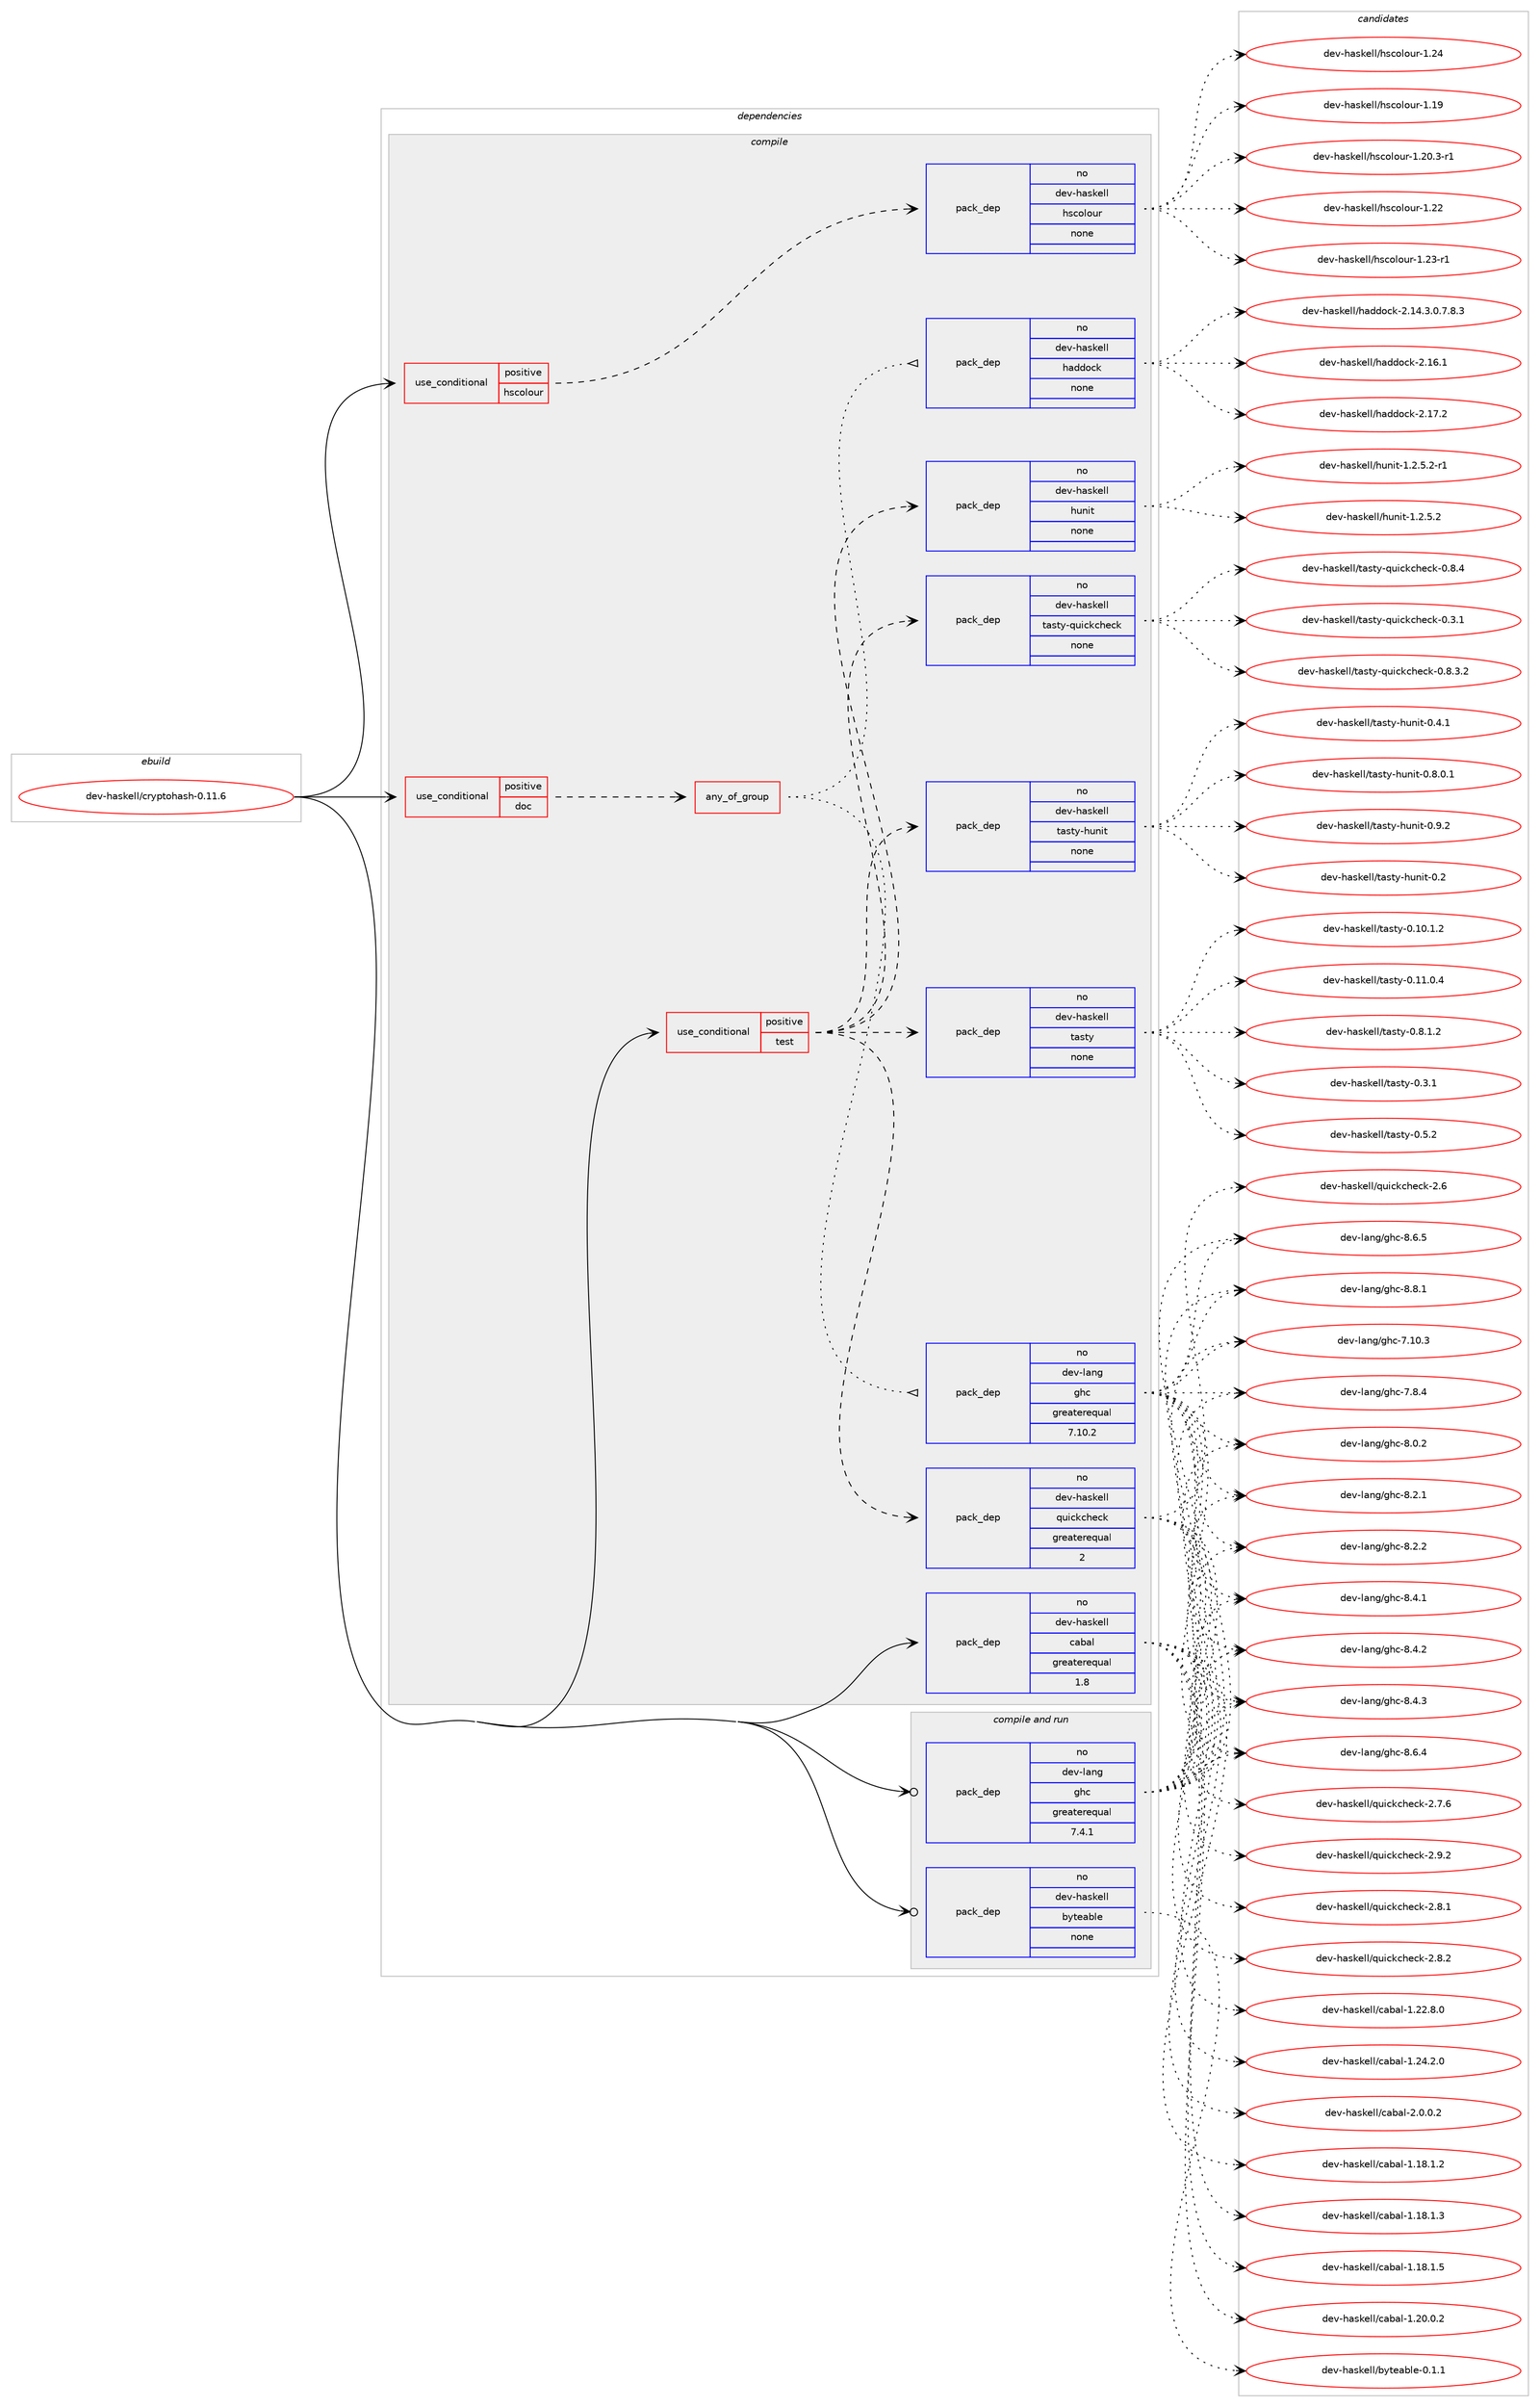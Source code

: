 digraph prolog {

# *************
# Graph options
# *************

newrank=true;
concentrate=true;
compound=true;
graph [rankdir=LR,fontname=Helvetica,fontsize=10,ranksep=1.5];#, ranksep=2.5, nodesep=0.2];
edge  [arrowhead=vee];
node  [fontname=Helvetica,fontsize=10];

# **********
# The ebuild
# **********

subgraph cluster_leftcol {
color=gray;
rank=same;
label=<<i>ebuild</i>>;
id [label="dev-haskell/cryptohash-0.11.6", color=red, width=4, href="../dev-haskell/cryptohash-0.11.6.svg"];
}

# ****************
# The dependencies
# ****************

subgraph cluster_midcol {
color=gray;
label=<<i>dependencies</i>>;
subgraph cluster_compile {
fillcolor="#eeeeee";
style=filled;
label=<<i>compile</i>>;
subgraph cond125388 {
dependency530541 [label=<<TABLE BORDER="0" CELLBORDER="1" CELLSPACING="0" CELLPADDING="4"><TR><TD ROWSPAN="3" CELLPADDING="10">use_conditional</TD></TR><TR><TD>positive</TD></TR><TR><TD>doc</TD></TR></TABLE>>, shape=none, color=red];
subgraph any9708 {
dependency530542 [label=<<TABLE BORDER="0" CELLBORDER="1" CELLSPACING="0" CELLPADDING="4"><TR><TD CELLPADDING="10">any_of_group</TD></TR></TABLE>>, shape=none, color=red];subgraph pack395088 {
dependency530543 [label=<<TABLE BORDER="0" CELLBORDER="1" CELLSPACING="0" CELLPADDING="4" WIDTH="220"><TR><TD ROWSPAN="6" CELLPADDING="30">pack_dep</TD></TR><TR><TD WIDTH="110">no</TD></TR><TR><TD>dev-haskell</TD></TR><TR><TD>haddock</TD></TR><TR><TD>none</TD></TR><TR><TD></TD></TR></TABLE>>, shape=none, color=blue];
}
dependency530542:e -> dependency530543:w [weight=20,style="dotted",arrowhead="oinv"];
subgraph pack395089 {
dependency530544 [label=<<TABLE BORDER="0" CELLBORDER="1" CELLSPACING="0" CELLPADDING="4" WIDTH="220"><TR><TD ROWSPAN="6" CELLPADDING="30">pack_dep</TD></TR><TR><TD WIDTH="110">no</TD></TR><TR><TD>dev-lang</TD></TR><TR><TD>ghc</TD></TR><TR><TD>greaterequal</TD></TR><TR><TD>7.10.2</TD></TR></TABLE>>, shape=none, color=blue];
}
dependency530542:e -> dependency530544:w [weight=20,style="dotted",arrowhead="oinv"];
}
dependency530541:e -> dependency530542:w [weight=20,style="dashed",arrowhead="vee"];
}
id:e -> dependency530541:w [weight=20,style="solid",arrowhead="vee"];
subgraph cond125389 {
dependency530545 [label=<<TABLE BORDER="0" CELLBORDER="1" CELLSPACING="0" CELLPADDING="4"><TR><TD ROWSPAN="3" CELLPADDING="10">use_conditional</TD></TR><TR><TD>positive</TD></TR><TR><TD>hscolour</TD></TR></TABLE>>, shape=none, color=red];
subgraph pack395090 {
dependency530546 [label=<<TABLE BORDER="0" CELLBORDER="1" CELLSPACING="0" CELLPADDING="4" WIDTH="220"><TR><TD ROWSPAN="6" CELLPADDING="30">pack_dep</TD></TR><TR><TD WIDTH="110">no</TD></TR><TR><TD>dev-haskell</TD></TR><TR><TD>hscolour</TD></TR><TR><TD>none</TD></TR><TR><TD></TD></TR></TABLE>>, shape=none, color=blue];
}
dependency530545:e -> dependency530546:w [weight=20,style="dashed",arrowhead="vee"];
}
id:e -> dependency530545:w [weight=20,style="solid",arrowhead="vee"];
subgraph cond125390 {
dependency530547 [label=<<TABLE BORDER="0" CELLBORDER="1" CELLSPACING="0" CELLPADDING="4"><TR><TD ROWSPAN="3" CELLPADDING="10">use_conditional</TD></TR><TR><TD>positive</TD></TR><TR><TD>test</TD></TR></TABLE>>, shape=none, color=red];
subgraph pack395091 {
dependency530548 [label=<<TABLE BORDER="0" CELLBORDER="1" CELLSPACING="0" CELLPADDING="4" WIDTH="220"><TR><TD ROWSPAN="6" CELLPADDING="30">pack_dep</TD></TR><TR><TD WIDTH="110">no</TD></TR><TR><TD>dev-haskell</TD></TR><TR><TD>hunit</TD></TR><TR><TD>none</TD></TR><TR><TD></TD></TR></TABLE>>, shape=none, color=blue];
}
dependency530547:e -> dependency530548:w [weight=20,style="dashed",arrowhead="vee"];
subgraph pack395092 {
dependency530549 [label=<<TABLE BORDER="0" CELLBORDER="1" CELLSPACING="0" CELLPADDING="4" WIDTH="220"><TR><TD ROWSPAN="6" CELLPADDING="30">pack_dep</TD></TR><TR><TD WIDTH="110">no</TD></TR><TR><TD>dev-haskell</TD></TR><TR><TD>quickcheck</TD></TR><TR><TD>greaterequal</TD></TR><TR><TD>2</TD></TR></TABLE>>, shape=none, color=blue];
}
dependency530547:e -> dependency530549:w [weight=20,style="dashed",arrowhead="vee"];
subgraph pack395093 {
dependency530550 [label=<<TABLE BORDER="0" CELLBORDER="1" CELLSPACING="0" CELLPADDING="4" WIDTH="220"><TR><TD ROWSPAN="6" CELLPADDING="30">pack_dep</TD></TR><TR><TD WIDTH="110">no</TD></TR><TR><TD>dev-haskell</TD></TR><TR><TD>tasty</TD></TR><TR><TD>none</TD></TR><TR><TD></TD></TR></TABLE>>, shape=none, color=blue];
}
dependency530547:e -> dependency530550:w [weight=20,style="dashed",arrowhead="vee"];
subgraph pack395094 {
dependency530551 [label=<<TABLE BORDER="0" CELLBORDER="1" CELLSPACING="0" CELLPADDING="4" WIDTH="220"><TR><TD ROWSPAN="6" CELLPADDING="30">pack_dep</TD></TR><TR><TD WIDTH="110">no</TD></TR><TR><TD>dev-haskell</TD></TR><TR><TD>tasty-hunit</TD></TR><TR><TD>none</TD></TR><TR><TD></TD></TR></TABLE>>, shape=none, color=blue];
}
dependency530547:e -> dependency530551:w [weight=20,style="dashed",arrowhead="vee"];
subgraph pack395095 {
dependency530552 [label=<<TABLE BORDER="0" CELLBORDER="1" CELLSPACING="0" CELLPADDING="4" WIDTH="220"><TR><TD ROWSPAN="6" CELLPADDING="30">pack_dep</TD></TR><TR><TD WIDTH="110">no</TD></TR><TR><TD>dev-haskell</TD></TR><TR><TD>tasty-quickcheck</TD></TR><TR><TD>none</TD></TR><TR><TD></TD></TR></TABLE>>, shape=none, color=blue];
}
dependency530547:e -> dependency530552:w [weight=20,style="dashed",arrowhead="vee"];
}
id:e -> dependency530547:w [weight=20,style="solid",arrowhead="vee"];
subgraph pack395096 {
dependency530553 [label=<<TABLE BORDER="0" CELLBORDER="1" CELLSPACING="0" CELLPADDING="4" WIDTH="220"><TR><TD ROWSPAN="6" CELLPADDING="30">pack_dep</TD></TR><TR><TD WIDTH="110">no</TD></TR><TR><TD>dev-haskell</TD></TR><TR><TD>cabal</TD></TR><TR><TD>greaterequal</TD></TR><TR><TD>1.8</TD></TR></TABLE>>, shape=none, color=blue];
}
id:e -> dependency530553:w [weight=20,style="solid",arrowhead="vee"];
}
subgraph cluster_compileandrun {
fillcolor="#eeeeee";
style=filled;
label=<<i>compile and run</i>>;
subgraph pack395097 {
dependency530554 [label=<<TABLE BORDER="0" CELLBORDER="1" CELLSPACING="0" CELLPADDING="4" WIDTH="220"><TR><TD ROWSPAN="6" CELLPADDING="30">pack_dep</TD></TR><TR><TD WIDTH="110">no</TD></TR><TR><TD>dev-haskell</TD></TR><TR><TD>byteable</TD></TR><TR><TD>none</TD></TR><TR><TD></TD></TR></TABLE>>, shape=none, color=blue];
}
id:e -> dependency530554:w [weight=20,style="solid",arrowhead="odotvee"];
subgraph pack395098 {
dependency530555 [label=<<TABLE BORDER="0" CELLBORDER="1" CELLSPACING="0" CELLPADDING="4" WIDTH="220"><TR><TD ROWSPAN="6" CELLPADDING="30">pack_dep</TD></TR><TR><TD WIDTH="110">no</TD></TR><TR><TD>dev-lang</TD></TR><TR><TD>ghc</TD></TR><TR><TD>greaterequal</TD></TR><TR><TD>7.4.1</TD></TR></TABLE>>, shape=none, color=blue];
}
id:e -> dependency530555:w [weight=20,style="solid",arrowhead="odotvee"];
}
subgraph cluster_run {
fillcolor="#eeeeee";
style=filled;
label=<<i>run</i>>;
}
}

# **************
# The candidates
# **************

subgraph cluster_choices {
rank=same;
color=gray;
label=<<i>candidates</i>>;

subgraph choice395088 {
color=black;
nodesep=1;
choice1001011184510497115107101108108471049710010011199107455046495246514648465546564651 [label="dev-haskell/haddock-2.14.3.0.7.8.3", color=red, width=4,href="../dev-haskell/haddock-2.14.3.0.7.8.3.svg"];
choice100101118451049711510710110810847104971001001119910745504649544649 [label="dev-haskell/haddock-2.16.1", color=red, width=4,href="../dev-haskell/haddock-2.16.1.svg"];
choice100101118451049711510710110810847104971001001119910745504649554650 [label="dev-haskell/haddock-2.17.2", color=red, width=4,href="../dev-haskell/haddock-2.17.2.svg"];
dependency530543:e -> choice1001011184510497115107101108108471049710010011199107455046495246514648465546564651:w [style=dotted,weight="100"];
dependency530543:e -> choice100101118451049711510710110810847104971001001119910745504649544649:w [style=dotted,weight="100"];
dependency530543:e -> choice100101118451049711510710110810847104971001001119910745504649554650:w [style=dotted,weight="100"];
}
subgraph choice395089 {
color=black;
nodesep=1;
choice1001011184510897110103471031049945554649484651 [label="dev-lang/ghc-7.10.3", color=red, width=4,href="../dev-lang/ghc-7.10.3.svg"];
choice10010111845108971101034710310499455546564652 [label="dev-lang/ghc-7.8.4", color=red, width=4,href="../dev-lang/ghc-7.8.4.svg"];
choice10010111845108971101034710310499455646484650 [label="dev-lang/ghc-8.0.2", color=red, width=4,href="../dev-lang/ghc-8.0.2.svg"];
choice10010111845108971101034710310499455646504649 [label="dev-lang/ghc-8.2.1", color=red, width=4,href="../dev-lang/ghc-8.2.1.svg"];
choice10010111845108971101034710310499455646504650 [label="dev-lang/ghc-8.2.2", color=red, width=4,href="../dev-lang/ghc-8.2.2.svg"];
choice10010111845108971101034710310499455646524649 [label="dev-lang/ghc-8.4.1", color=red, width=4,href="../dev-lang/ghc-8.4.1.svg"];
choice10010111845108971101034710310499455646524650 [label="dev-lang/ghc-8.4.2", color=red, width=4,href="../dev-lang/ghc-8.4.2.svg"];
choice10010111845108971101034710310499455646524651 [label="dev-lang/ghc-8.4.3", color=red, width=4,href="../dev-lang/ghc-8.4.3.svg"];
choice10010111845108971101034710310499455646544652 [label="dev-lang/ghc-8.6.4", color=red, width=4,href="../dev-lang/ghc-8.6.4.svg"];
choice10010111845108971101034710310499455646544653 [label="dev-lang/ghc-8.6.5", color=red, width=4,href="../dev-lang/ghc-8.6.5.svg"];
choice10010111845108971101034710310499455646564649 [label="dev-lang/ghc-8.8.1", color=red, width=4,href="../dev-lang/ghc-8.8.1.svg"];
dependency530544:e -> choice1001011184510897110103471031049945554649484651:w [style=dotted,weight="100"];
dependency530544:e -> choice10010111845108971101034710310499455546564652:w [style=dotted,weight="100"];
dependency530544:e -> choice10010111845108971101034710310499455646484650:w [style=dotted,weight="100"];
dependency530544:e -> choice10010111845108971101034710310499455646504649:w [style=dotted,weight="100"];
dependency530544:e -> choice10010111845108971101034710310499455646504650:w [style=dotted,weight="100"];
dependency530544:e -> choice10010111845108971101034710310499455646524649:w [style=dotted,weight="100"];
dependency530544:e -> choice10010111845108971101034710310499455646524650:w [style=dotted,weight="100"];
dependency530544:e -> choice10010111845108971101034710310499455646524651:w [style=dotted,weight="100"];
dependency530544:e -> choice10010111845108971101034710310499455646544652:w [style=dotted,weight="100"];
dependency530544:e -> choice10010111845108971101034710310499455646544653:w [style=dotted,weight="100"];
dependency530544:e -> choice10010111845108971101034710310499455646564649:w [style=dotted,weight="100"];
}
subgraph choice395090 {
color=black;
nodesep=1;
choice100101118451049711510710110810847104115991111081111171144549464957 [label="dev-haskell/hscolour-1.19", color=red, width=4,href="../dev-haskell/hscolour-1.19.svg"];
choice10010111845104971151071011081084710411599111108111117114454946504846514511449 [label="dev-haskell/hscolour-1.20.3-r1", color=red, width=4,href="../dev-haskell/hscolour-1.20.3-r1.svg"];
choice100101118451049711510710110810847104115991111081111171144549465050 [label="dev-haskell/hscolour-1.22", color=red, width=4,href="../dev-haskell/hscolour-1.22.svg"];
choice1001011184510497115107101108108471041159911110811111711445494650514511449 [label="dev-haskell/hscolour-1.23-r1", color=red, width=4,href="../dev-haskell/hscolour-1.23-r1.svg"];
choice100101118451049711510710110810847104115991111081111171144549465052 [label="dev-haskell/hscolour-1.24", color=red, width=4,href="../dev-haskell/hscolour-1.24.svg"];
dependency530546:e -> choice100101118451049711510710110810847104115991111081111171144549464957:w [style=dotted,weight="100"];
dependency530546:e -> choice10010111845104971151071011081084710411599111108111117114454946504846514511449:w [style=dotted,weight="100"];
dependency530546:e -> choice100101118451049711510710110810847104115991111081111171144549465050:w [style=dotted,weight="100"];
dependency530546:e -> choice1001011184510497115107101108108471041159911110811111711445494650514511449:w [style=dotted,weight="100"];
dependency530546:e -> choice100101118451049711510710110810847104115991111081111171144549465052:w [style=dotted,weight="100"];
}
subgraph choice395091 {
color=black;
nodesep=1;
choice1001011184510497115107101108108471041171101051164549465046534650 [label="dev-haskell/hunit-1.2.5.2", color=red, width=4,href="../dev-haskell/hunit-1.2.5.2.svg"];
choice10010111845104971151071011081084710411711010511645494650465346504511449 [label="dev-haskell/hunit-1.2.5.2-r1", color=red, width=4,href="../dev-haskell/hunit-1.2.5.2-r1.svg"];
dependency530548:e -> choice1001011184510497115107101108108471041171101051164549465046534650:w [style=dotted,weight="100"];
dependency530548:e -> choice10010111845104971151071011081084710411711010511645494650465346504511449:w [style=dotted,weight="100"];
}
subgraph choice395092 {
color=black;
nodesep=1;
choice10010111845104971151071011081084711311710599107991041019910745504654 [label="dev-haskell/quickcheck-2.6", color=red, width=4,href="../dev-haskell/quickcheck-2.6.svg"];
choice100101118451049711510710110810847113117105991079910410199107455046554654 [label="dev-haskell/quickcheck-2.7.6", color=red, width=4,href="../dev-haskell/quickcheck-2.7.6.svg"];
choice100101118451049711510710110810847113117105991079910410199107455046564649 [label="dev-haskell/quickcheck-2.8.1", color=red, width=4,href="../dev-haskell/quickcheck-2.8.1.svg"];
choice100101118451049711510710110810847113117105991079910410199107455046564650 [label="dev-haskell/quickcheck-2.8.2", color=red, width=4,href="../dev-haskell/quickcheck-2.8.2.svg"];
choice100101118451049711510710110810847113117105991079910410199107455046574650 [label="dev-haskell/quickcheck-2.9.2", color=red, width=4,href="../dev-haskell/quickcheck-2.9.2.svg"];
dependency530549:e -> choice10010111845104971151071011081084711311710599107991041019910745504654:w [style=dotted,weight="100"];
dependency530549:e -> choice100101118451049711510710110810847113117105991079910410199107455046554654:w [style=dotted,weight="100"];
dependency530549:e -> choice100101118451049711510710110810847113117105991079910410199107455046564649:w [style=dotted,weight="100"];
dependency530549:e -> choice100101118451049711510710110810847113117105991079910410199107455046564650:w [style=dotted,weight="100"];
dependency530549:e -> choice100101118451049711510710110810847113117105991079910410199107455046574650:w [style=dotted,weight="100"];
}
subgraph choice395093 {
color=black;
nodesep=1;
choice10010111845104971151071011081084711697115116121454846494846494650 [label="dev-haskell/tasty-0.10.1.2", color=red, width=4,href="../dev-haskell/tasty-0.10.1.2.svg"];
choice10010111845104971151071011081084711697115116121454846494946484652 [label="dev-haskell/tasty-0.11.0.4", color=red, width=4,href="../dev-haskell/tasty-0.11.0.4.svg"];
choice10010111845104971151071011081084711697115116121454846514649 [label="dev-haskell/tasty-0.3.1", color=red, width=4,href="../dev-haskell/tasty-0.3.1.svg"];
choice10010111845104971151071011081084711697115116121454846534650 [label="dev-haskell/tasty-0.5.2", color=red, width=4,href="../dev-haskell/tasty-0.5.2.svg"];
choice100101118451049711510710110810847116971151161214548465646494650 [label="dev-haskell/tasty-0.8.1.2", color=red, width=4,href="../dev-haskell/tasty-0.8.1.2.svg"];
dependency530550:e -> choice10010111845104971151071011081084711697115116121454846494846494650:w [style=dotted,weight="100"];
dependency530550:e -> choice10010111845104971151071011081084711697115116121454846494946484652:w [style=dotted,weight="100"];
dependency530550:e -> choice10010111845104971151071011081084711697115116121454846514649:w [style=dotted,weight="100"];
dependency530550:e -> choice10010111845104971151071011081084711697115116121454846534650:w [style=dotted,weight="100"];
dependency530550:e -> choice100101118451049711510710110810847116971151161214548465646494650:w [style=dotted,weight="100"];
}
subgraph choice395094 {
color=black;
nodesep=1;
choice100101118451049711510710110810847116971151161214510411711010511645484650 [label="dev-haskell/tasty-hunit-0.2", color=red, width=4,href="../dev-haskell/tasty-hunit-0.2.svg"];
choice1001011184510497115107101108108471169711511612145104117110105116454846524649 [label="dev-haskell/tasty-hunit-0.4.1", color=red, width=4,href="../dev-haskell/tasty-hunit-0.4.1.svg"];
choice10010111845104971151071011081084711697115116121451041171101051164548465646484649 [label="dev-haskell/tasty-hunit-0.8.0.1", color=red, width=4,href="../dev-haskell/tasty-hunit-0.8.0.1.svg"];
choice1001011184510497115107101108108471169711511612145104117110105116454846574650 [label="dev-haskell/tasty-hunit-0.9.2", color=red, width=4,href="../dev-haskell/tasty-hunit-0.9.2.svg"];
dependency530551:e -> choice100101118451049711510710110810847116971151161214510411711010511645484650:w [style=dotted,weight="100"];
dependency530551:e -> choice1001011184510497115107101108108471169711511612145104117110105116454846524649:w [style=dotted,weight="100"];
dependency530551:e -> choice10010111845104971151071011081084711697115116121451041171101051164548465646484649:w [style=dotted,weight="100"];
dependency530551:e -> choice1001011184510497115107101108108471169711511612145104117110105116454846574650:w [style=dotted,weight="100"];
}
subgraph choice395095 {
color=black;
nodesep=1;
choice1001011184510497115107101108108471169711511612145113117105991079910410199107454846514649 [label="dev-haskell/tasty-quickcheck-0.3.1", color=red, width=4,href="../dev-haskell/tasty-quickcheck-0.3.1.svg"];
choice10010111845104971151071011081084711697115116121451131171059910799104101991074548465646514650 [label="dev-haskell/tasty-quickcheck-0.8.3.2", color=red, width=4,href="../dev-haskell/tasty-quickcheck-0.8.3.2.svg"];
choice1001011184510497115107101108108471169711511612145113117105991079910410199107454846564652 [label="dev-haskell/tasty-quickcheck-0.8.4", color=red, width=4,href="../dev-haskell/tasty-quickcheck-0.8.4.svg"];
dependency530552:e -> choice1001011184510497115107101108108471169711511612145113117105991079910410199107454846514649:w [style=dotted,weight="100"];
dependency530552:e -> choice10010111845104971151071011081084711697115116121451131171059910799104101991074548465646514650:w [style=dotted,weight="100"];
dependency530552:e -> choice1001011184510497115107101108108471169711511612145113117105991079910410199107454846564652:w [style=dotted,weight="100"];
}
subgraph choice395096 {
color=black;
nodesep=1;
choice10010111845104971151071011081084799979897108454946495646494650 [label="dev-haskell/cabal-1.18.1.2", color=red, width=4,href="../dev-haskell/cabal-1.18.1.2.svg"];
choice10010111845104971151071011081084799979897108454946495646494651 [label="dev-haskell/cabal-1.18.1.3", color=red, width=4,href="../dev-haskell/cabal-1.18.1.3.svg"];
choice10010111845104971151071011081084799979897108454946495646494653 [label="dev-haskell/cabal-1.18.1.5", color=red, width=4,href="../dev-haskell/cabal-1.18.1.5.svg"];
choice10010111845104971151071011081084799979897108454946504846484650 [label="dev-haskell/cabal-1.20.0.2", color=red, width=4,href="../dev-haskell/cabal-1.20.0.2.svg"];
choice10010111845104971151071011081084799979897108454946505046564648 [label="dev-haskell/cabal-1.22.8.0", color=red, width=4,href="../dev-haskell/cabal-1.22.8.0.svg"];
choice10010111845104971151071011081084799979897108454946505246504648 [label="dev-haskell/cabal-1.24.2.0", color=red, width=4,href="../dev-haskell/cabal-1.24.2.0.svg"];
choice100101118451049711510710110810847999798971084550464846484650 [label="dev-haskell/cabal-2.0.0.2", color=red, width=4,href="../dev-haskell/cabal-2.0.0.2.svg"];
dependency530553:e -> choice10010111845104971151071011081084799979897108454946495646494650:w [style=dotted,weight="100"];
dependency530553:e -> choice10010111845104971151071011081084799979897108454946495646494651:w [style=dotted,weight="100"];
dependency530553:e -> choice10010111845104971151071011081084799979897108454946495646494653:w [style=dotted,weight="100"];
dependency530553:e -> choice10010111845104971151071011081084799979897108454946504846484650:w [style=dotted,weight="100"];
dependency530553:e -> choice10010111845104971151071011081084799979897108454946505046564648:w [style=dotted,weight="100"];
dependency530553:e -> choice10010111845104971151071011081084799979897108454946505246504648:w [style=dotted,weight="100"];
dependency530553:e -> choice100101118451049711510710110810847999798971084550464846484650:w [style=dotted,weight="100"];
}
subgraph choice395097 {
color=black;
nodesep=1;
choice100101118451049711510710110810847981211161019798108101454846494649 [label="dev-haskell/byteable-0.1.1", color=red, width=4,href="../dev-haskell/byteable-0.1.1.svg"];
dependency530554:e -> choice100101118451049711510710110810847981211161019798108101454846494649:w [style=dotted,weight="100"];
}
subgraph choice395098 {
color=black;
nodesep=1;
choice1001011184510897110103471031049945554649484651 [label="dev-lang/ghc-7.10.3", color=red, width=4,href="../dev-lang/ghc-7.10.3.svg"];
choice10010111845108971101034710310499455546564652 [label="dev-lang/ghc-7.8.4", color=red, width=4,href="../dev-lang/ghc-7.8.4.svg"];
choice10010111845108971101034710310499455646484650 [label="dev-lang/ghc-8.0.2", color=red, width=4,href="../dev-lang/ghc-8.0.2.svg"];
choice10010111845108971101034710310499455646504649 [label="dev-lang/ghc-8.2.1", color=red, width=4,href="../dev-lang/ghc-8.2.1.svg"];
choice10010111845108971101034710310499455646504650 [label="dev-lang/ghc-8.2.2", color=red, width=4,href="../dev-lang/ghc-8.2.2.svg"];
choice10010111845108971101034710310499455646524649 [label="dev-lang/ghc-8.4.1", color=red, width=4,href="../dev-lang/ghc-8.4.1.svg"];
choice10010111845108971101034710310499455646524650 [label="dev-lang/ghc-8.4.2", color=red, width=4,href="../dev-lang/ghc-8.4.2.svg"];
choice10010111845108971101034710310499455646524651 [label="dev-lang/ghc-8.4.3", color=red, width=4,href="../dev-lang/ghc-8.4.3.svg"];
choice10010111845108971101034710310499455646544652 [label="dev-lang/ghc-8.6.4", color=red, width=4,href="../dev-lang/ghc-8.6.4.svg"];
choice10010111845108971101034710310499455646544653 [label="dev-lang/ghc-8.6.5", color=red, width=4,href="../dev-lang/ghc-8.6.5.svg"];
choice10010111845108971101034710310499455646564649 [label="dev-lang/ghc-8.8.1", color=red, width=4,href="../dev-lang/ghc-8.8.1.svg"];
dependency530555:e -> choice1001011184510897110103471031049945554649484651:w [style=dotted,weight="100"];
dependency530555:e -> choice10010111845108971101034710310499455546564652:w [style=dotted,weight="100"];
dependency530555:e -> choice10010111845108971101034710310499455646484650:w [style=dotted,weight="100"];
dependency530555:e -> choice10010111845108971101034710310499455646504649:w [style=dotted,weight="100"];
dependency530555:e -> choice10010111845108971101034710310499455646504650:w [style=dotted,weight="100"];
dependency530555:e -> choice10010111845108971101034710310499455646524649:w [style=dotted,weight="100"];
dependency530555:e -> choice10010111845108971101034710310499455646524650:w [style=dotted,weight="100"];
dependency530555:e -> choice10010111845108971101034710310499455646524651:w [style=dotted,weight="100"];
dependency530555:e -> choice10010111845108971101034710310499455646544652:w [style=dotted,weight="100"];
dependency530555:e -> choice10010111845108971101034710310499455646544653:w [style=dotted,weight="100"];
dependency530555:e -> choice10010111845108971101034710310499455646564649:w [style=dotted,weight="100"];
}
}

}
